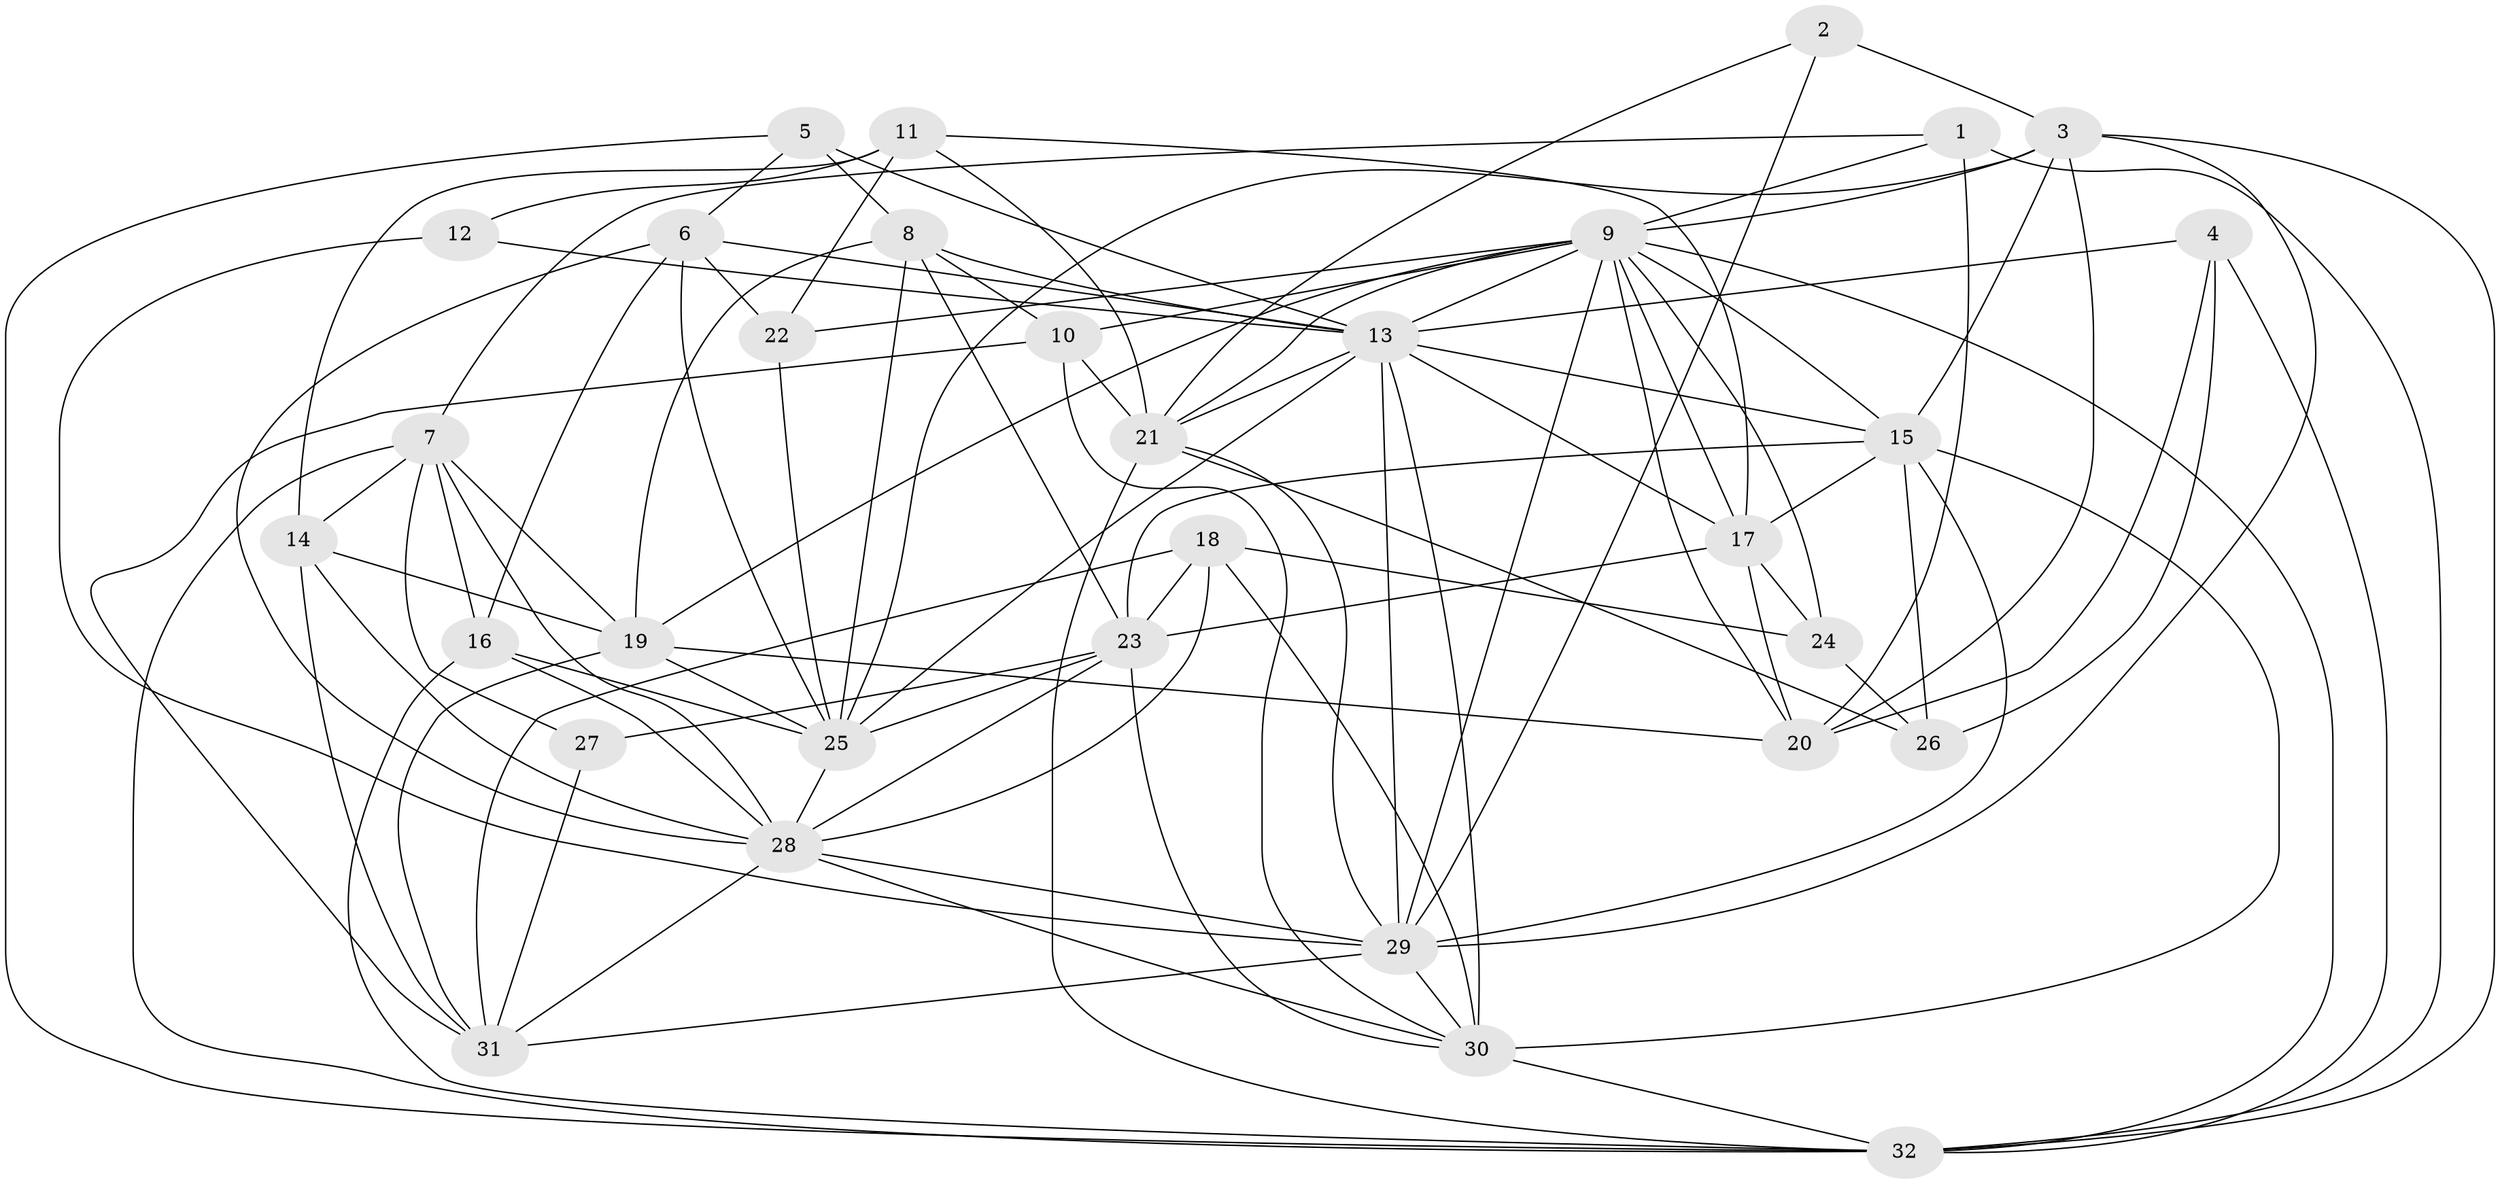 // original degree distribution, {4: 0.23809523809523808, 6: 0.0761904761904762, 5: 0.18095238095238095, 3: 0.3047619047619048, 7: 0.047619047619047616, 2: 0.13333333333333333, 8: 0.009523809523809525, 10: 0.009523809523809525}
// Generated by graph-tools (version 1.1) at 2025/37/03/04/25 23:37:10]
// undirected, 32 vertices, 103 edges
graph export_dot {
  node [color=gray90,style=filled];
  1;
  2;
  3;
  4;
  5;
  6;
  7;
  8;
  9;
  10;
  11;
  12;
  13;
  14;
  15;
  16;
  17;
  18;
  19;
  20;
  21;
  22;
  23;
  24;
  25;
  26;
  27;
  28;
  29;
  30;
  31;
  32;
  1 -- 7 [weight=1.0];
  1 -- 9 [weight=1.0];
  1 -- 20 [weight=1.0];
  1 -- 32 [weight=2.0];
  2 -- 3 [weight=1.0];
  2 -- 21 [weight=1.0];
  2 -- 29 [weight=1.0];
  3 -- 9 [weight=2.0];
  3 -- 15 [weight=1.0];
  3 -- 20 [weight=1.0];
  3 -- 25 [weight=1.0];
  3 -- 29 [weight=2.0];
  3 -- 32 [weight=1.0];
  4 -- 13 [weight=1.0];
  4 -- 20 [weight=1.0];
  4 -- 26 [weight=1.0];
  4 -- 32 [weight=1.0];
  5 -- 6 [weight=1.0];
  5 -- 8 [weight=1.0];
  5 -- 13 [weight=2.0];
  5 -- 32 [weight=1.0];
  6 -- 13 [weight=1.0];
  6 -- 16 [weight=1.0];
  6 -- 22 [weight=1.0];
  6 -- 25 [weight=1.0];
  6 -- 28 [weight=1.0];
  7 -- 14 [weight=1.0];
  7 -- 16 [weight=2.0];
  7 -- 19 [weight=1.0];
  7 -- 27 [weight=2.0];
  7 -- 28 [weight=1.0];
  7 -- 32 [weight=1.0];
  8 -- 10 [weight=2.0];
  8 -- 13 [weight=1.0];
  8 -- 19 [weight=1.0];
  8 -- 23 [weight=1.0];
  8 -- 25 [weight=1.0];
  9 -- 10 [weight=2.0];
  9 -- 13 [weight=1.0];
  9 -- 15 [weight=1.0];
  9 -- 17 [weight=1.0];
  9 -- 19 [weight=1.0];
  9 -- 20 [weight=1.0];
  9 -- 21 [weight=1.0];
  9 -- 22 [weight=1.0];
  9 -- 24 [weight=1.0];
  9 -- 29 [weight=1.0];
  9 -- 32 [weight=1.0];
  10 -- 21 [weight=1.0];
  10 -- 30 [weight=1.0];
  10 -- 31 [weight=1.0];
  11 -- 12 [weight=1.0];
  11 -- 14 [weight=1.0];
  11 -- 17 [weight=1.0];
  11 -- 21 [weight=1.0];
  11 -- 22 [weight=1.0];
  12 -- 13 [weight=2.0];
  12 -- 29 [weight=1.0];
  13 -- 15 [weight=1.0];
  13 -- 17 [weight=1.0];
  13 -- 21 [weight=1.0];
  13 -- 25 [weight=3.0];
  13 -- 29 [weight=1.0];
  13 -- 30 [weight=2.0];
  14 -- 19 [weight=1.0];
  14 -- 28 [weight=2.0];
  14 -- 31 [weight=1.0];
  15 -- 17 [weight=1.0];
  15 -- 23 [weight=2.0];
  15 -- 26 [weight=1.0];
  15 -- 29 [weight=1.0];
  15 -- 30 [weight=1.0];
  16 -- 25 [weight=1.0];
  16 -- 28 [weight=2.0];
  16 -- 32 [weight=1.0];
  17 -- 20 [weight=1.0];
  17 -- 23 [weight=2.0];
  17 -- 24 [weight=1.0];
  18 -- 23 [weight=1.0];
  18 -- 24 [weight=1.0];
  18 -- 28 [weight=2.0];
  18 -- 30 [weight=2.0];
  18 -- 31 [weight=1.0];
  19 -- 20 [weight=1.0];
  19 -- 25 [weight=1.0];
  19 -- 31 [weight=1.0];
  21 -- 26 [weight=1.0];
  21 -- 29 [weight=1.0];
  21 -- 32 [weight=1.0];
  22 -- 25 [weight=1.0];
  23 -- 25 [weight=1.0];
  23 -- 27 [weight=1.0];
  23 -- 28 [weight=2.0];
  23 -- 30 [weight=1.0];
  24 -- 26 [weight=1.0];
  25 -- 28 [weight=1.0];
  27 -- 31 [weight=1.0];
  28 -- 29 [weight=1.0];
  28 -- 30 [weight=2.0];
  28 -- 31 [weight=2.0];
  29 -- 30 [weight=1.0];
  29 -- 31 [weight=1.0];
  30 -- 32 [weight=1.0];
}
